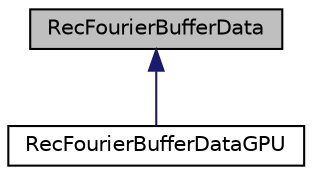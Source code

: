 digraph "RecFourierBufferData"
{
  edge [fontname="Helvetica",fontsize="10",labelfontname="Helvetica",labelfontsize="10"];
  node [fontname="Helvetica",fontsize="10",shape=record];
  Node0 [label="RecFourierBufferData",height=0.2,width=0.4,color="black", fillcolor="grey75", style="filled", fontcolor="black"];
  Node0 -> Node1 [dir="back",color="midnightblue",fontsize="10",style="solid",fontname="Helvetica"];
  Node1 [label="RecFourierBufferDataGPU",height=0.2,width=0.4,color="black", fillcolor="white", style="filled",URL="$structRecFourierBufferDataGPU.html"];
}
